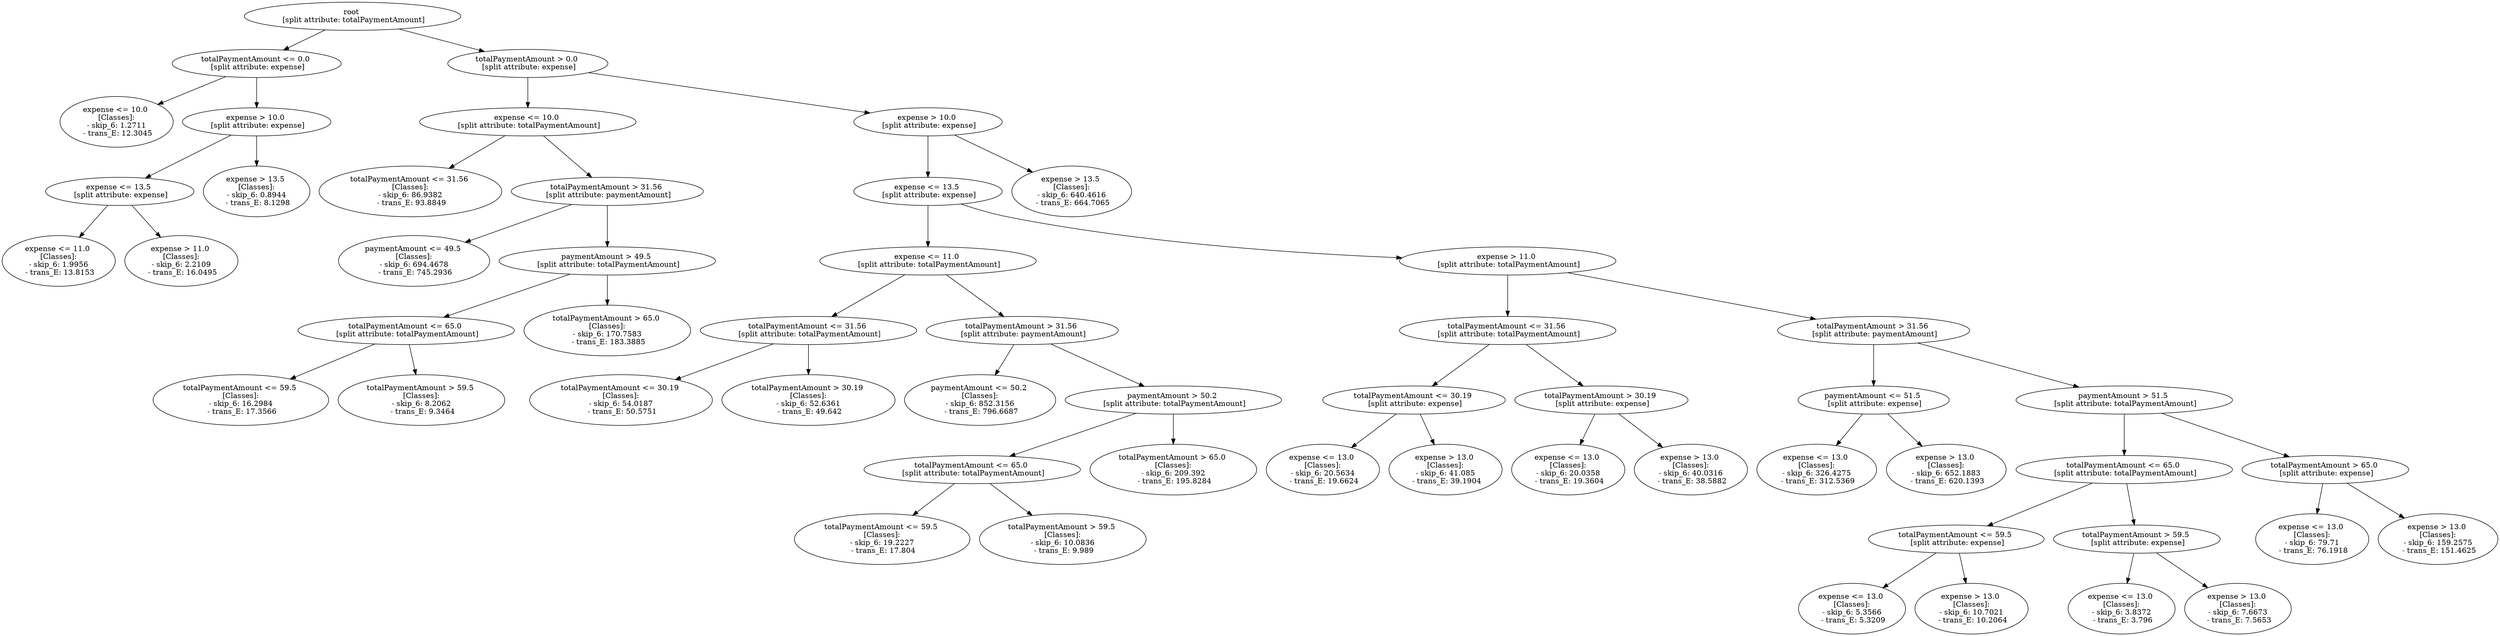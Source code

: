 // Road_Traffic_Fine_Management_Process-p_7-3
digraph "Road_Traffic_Fine_Management_Process-p_7-3" {
	"67932bca-6ba9-4624-ab59-d4c22caf3394" [label="root 
 [split attribute: totalPaymentAmount]"]
	"115f0de0-4d8f-452f-a6dd-c9e07009e4ac" [label="totalPaymentAmount <= 0.0 
 [split attribute: expense]"]
	"67932bca-6ba9-4624-ab59-d4c22caf3394" -> "115f0de0-4d8f-452f-a6dd-c9e07009e4ac"
	"a9ca6e56-a00a-4725-83db-5a06ae64d4d9" [label="expense <= 10.0 
 [Classes]: 
 - skip_6: 1.2711 
 - trans_E: 12.3045"]
	"115f0de0-4d8f-452f-a6dd-c9e07009e4ac" -> "a9ca6e56-a00a-4725-83db-5a06ae64d4d9"
	"75322f40-cbdd-4b9c-bde9-1854907911c7" [label="expense > 10.0 
 [split attribute: expense]"]
	"115f0de0-4d8f-452f-a6dd-c9e07009e4ac" -> "75322f40-cbdd-4b9c-bde9-1854907911c7"
	"d7057bc3-8f4c-4c99-bb28-c35086ed954e" [label="expense <= 13.5 
 [split attribute: expense]"]
	"75322f40-cbdd-4b9c-bde9-1854907911c7" -> "d7057bc3-8f4c-4c99-bb28-c35086ed954e"
	"3ab43045-12a1-47dd-84ee-113adcd6d154" [label="expense <= 11.0 
 [Classes]: 
 - skip_6: 1.9956 
 - trans_E: 13.8153"]
	"d7057bc3-8f4c-4c99-bb28-c35086ed954e" -> "3ab43045-12a1-47dd-84ee-113adcd6d154"
	"30e5df18-feb1-4264-9fca-8465ac60eaa3" [label="expense > 11.0 
 [Classes]: 
 - skip_6: 2.2109 
 - trans_E: 16.0495"]
	"d7057bc3-8f4c-4c99-bb28-c35086ed954e" -> "30e5df18-feb1-4264-9fca-8465ac60eaa3"
	"fc4b90b9-80e9-4fb8-9b1d-8398fe319a50" [label="expense > 13.5 
 [Classes]: 
 - skip_6: 0.8944 
 - trans_E: 8.1298"]
	"75322f40-cbdd-4b9c-bde9-1854907911c7" -> "fc4b90b9-80e9-4fb8-9b1d-8398fe319a50"
	"0065fcb0-986f-4d96-ab47-e863fc16cfb8" [label="totalPaymentAmount > 0.0 
 [split attribute: expense]"]
	"67932bca-6ba9-4624-ab59-d4c22caf3394" -> "0065fcb0-986f-4d96-ab47-e863fc16cfb8"
	"3ada0974-ffd7-488f-89dd-5a0e137db914" [label="expense <= 10.0 
 [split attribute: totalPaymentAmount]"]
	"0065fcb0-986f-4d96-ab47-e863fc16cfb8" -> "3ada0974-ffd7-488f-89dd-5a0e137db914"
	"4e78d0d8-436f-477d-b4e9-f7f9cfab47eb" [label="totalPaymentAmount <= 31.56 
 [Classes]: 
 - skip_6: 86.9382 
 - trans_E: 93.8849"]
	"3ada0974-ffd7-488f-89dd-5a0e137db914" -> "4e78d0d8-436f-477d-b4e9-f7f9cfab47eb"
	"226d9b28-0e1f-4346-a181-5c942c227914" [label="totalPaymentAmount > 31.56 
 [split attribute: paymentAmount]"]
	"3ada0974-ffd7-488f-89dd-5a0e137db914" -> "226d9b28-0e1f-4346-a181-5c942c227914"
	"62aee648-26b2-412c-8228-02e093beae79" [label="paymentAmount <= 49.5 
 [Classes]: 
 - skip_6: 694.4678 
 - trans_E: 745.2936"]
	"226d9b28-0e1f-4346-a181-5c942c227914" -> "62aee648-26b2-412c-8228-02e093beae79"
	"5d06fb0c-ed3f-4758-ae0f-b4cd9b7dd67a" [label="paymentAmount > 49.5 
 [split attribute: totalPaymentAmount]"]
	"226d9b28-0e1f-4346-a181-5c942c227914" -> "5d06fb0c-ed3f-4758-ae0f-b4cd9b7dd67a"
	"49adf5ee-c815-433a-8d61-901b0aa35246" [label="totalPaymentAmount <= 65.0 
 [split attribute: totalPaymentAmount]"]
	"5d06fb0c-ed3f-4758-ae0f-b4cd9b7dd67a" -> "49adf5ee-c815-433a-8d61-901b0aa35246"
	"62a39e5d-e6b1-4842-af6f-5cd4d905a8d5" [label="totalPaymentAmount <= 59.5 
 [Classes]: 
 - skip_6: 16.2984 
 - trans_E: 17.3566"]
	"49adf5ee-c815-433a-8d61-901b0aa35246" -> "62a39e5d-e6b1-4842-af6f-5cd4d905a8d5"
	"a2af798b-b676-4b78-91c0-cbdf1665b739" [label="totalPaymentAmount > 59.5 
 [Classes]: 
 - skip_6: 8.2062 
 - trans_E: 9.3464"]
	"49adf5ee-c815-433a-8d61-901b0aa35246" -> "a2af798b-b676-4b78-91c0-cbdf1665b739"
	"4c411ab3-6444-45a0-9dd9-c90a55fc3d98" [label="totalPaymentAmount > 65.0 
 [Classes]: 
 - skip_6: 170.7583 
 - trans_E: 183.3885"]
	"5d06fb0c-ed3f-4758-ae0f-b4cd9b7dd67a" -> "4c411ab3-6444-45a0-9dd9-c90a55fc3d98"
	"567da191-7704-4689-977d-6189d69d549c" [label="expense > 10.0 
 [split attribute: expense]"]
	"0065fcb0-986f-4d96-ab47-e863fc16cfb8" -> "567da191-7704-4689-977d-6189d69d549c"
	"6c3cfa53-6396-42e6-95af-931b7767a8b2" [label="expense <= 13.5 
 [split attribute: expense]"]
	"567da191-7704-4689-977d-6189d69d549c" -> "6c3cfa53-6396-42e6-95af-931b7767a8b2"
	"63a7d34f-1c12-4aca-a938-c49ea45c14e8" [label="expense <= 11.0 
 [split attribute: totalPaymentAmount]"]
	"6c3cfa53-6396-42e6-95af-931b7767a8b2" -> "63a7d34f-1c12-4aca-a938-c49ea45c14e8"
	"85fe223f-c312-4763-8df5-b601b1095c98" [label="totalPaymentAmount <= 31.56 
 [split attribute: totalPaymentAmount]"]
	"63a7d34f-1c12-4aca-a938-c49ea45c14e8" -> "85fe223f-c312-4763-8df5-b601b1095c98"
	"73c33e47-773e-4b25-af1c-f949f4b27a08" [label="totalPaymentAmount <= 30.19 
 [Classes]: 
 - skip_6: 54.0187 
 - trans_E: 50.5751"]
	"85fe223f-c312-4763-8df5-b601b1095c98" -> "73c33e47-773e-4b25-af1c-f949f4b27a08"
	"c65f6b9d-5a04-441b-b381-5c80783c8a82" [label="totalPaymentAmount > 30.19 
 [Classes]: 
 - skip_6: 52.6361 
 - trans_E: 49.642"]
	"85fe223f-c312-4763-8df5-b601b1095c98" -> "c65f6b9d-5a04-441b-b381-5c80783c8a82"
	"8e741b9c-2cda-4664-bece-1c34001ed923" [label="totalPaymentAmount > 31.56 
 [split attribute: paymentAmount]"]
	"63a7d34f-1c12-4aca-a938-c49ea45c14e8" -> "8e741b9c-2cda-4664-bece-1c34001ed923"
	"a4c3c6bc-df18-4f19-9163-7bbab9001f07" [label="paymentAmount <= 50.2 
 [Classes]: 
 - skip_6: 852.3156 
 - trans_E: 796.6687"]
	"8e741b9c-2cda-4664-bece-1c34001ed923" -> "a4c3c6bc-df18-4f19-9163-7bbab9001f07"
	"06295ad0-b982-49bd-baee-18a035a978a7" [label="paymentAmount > 50.2 
 [split attribute: totalPaymentAmount]"]
	"8e741b9c-2cda-4664-bece-1c34001ed923" -> "06295ad0-b982-49bd-baee-18a035a978a7"
	"37ff1d9a-6056-43fd-ad67-fdac0df39619" [label="totalPaymentAmount <= 65.0 
 [split attribute: totalPaymentAmount]"]
	"06295ad0-b982-49bd-baee-18a035a978a7" -> "37ff1d9a-6056-43fd-ad67-fdac0df39619"
	"d4378919-b827-41c9-bf4a-38c16ce129d2" [label="totalPaymentAmount <= 59.5 
 [Classes]: 
 - skip_6: 19.2227 
 - trans_E: 17.804"]
	"37ff1d9a-6056-43fd-ad67-fdac0df39619" -> "d4378919-b827-41c9-bf4a-38c16ce129d2"
	"0144f882-953e-4d5d-ac0e-8652859e03d2" [label="totalPaymentAmount > 59.5 
 [Classes]: 
 - skip_6: 10.0836 
 - trans_E: 9.989"]
	"37ff1d9a-6056-43fd-ad67-fdac0df39619" -> "0144f882-953e-4d5d-ac0e-8652859e03d2"
	"a1aa867f-d5a1-43a6-bb47-356f504d2df4" [label="totalPaymentAmount > 65.0 
 [Classes]: 
 - skip_6: 209.392 
 - trans_E: 195.8284"]
	"06295ad0-b982-49bd-baee-18a035a978a7" -> "a1aa867f-d5a1-43a6-bb47-356f504d2df4"
	"348ed9c2-b631-4959-b5e9-c32520ce8d71" [label="expense > 11.0 
 [split attribute: totalPaymentAmount]"]
	"6c3cfa53-6396-42e6-95af-931b7767a8b2" -> "348ed9c2-b631-4959-b5e9-c32520ce8d71"
	"b40c064f-9d3b-458b-a3d6-5063d275d1e2" [label="totalPaymentAmount <= 31.56 
 [split attribute: totalPaymentAmount]"]
	"348ed9c2-b631-4959-b5e9-c32520ce8d71" -> "b40c064f-9d3b-458b-a3d6-5063d275d1e2"
	"12f5ce0d-9dd3-4c7b-be57-1c1a3c69ef9d" [label="totalPaymentAmount <= 30.19 
 [split attribute: expense]"]
	"b40c064f-9d3b-458b-a3d6-5063d275d1e2" -> "12f5ce0d-9dd3-4c7b-be57-1c1a3c69ef9d"
	"c09a6ed1-6a39-4162-8158-bec3113c7784" [label="expense <= 13.0 
 [Classes]: 
 - skip_6: 20.5634 
 - trans_E: 19.6624"]
	"12f5ce0d-9dd3-4c7b-be57-1c1a3c69ef9d" -> "c09a6ed1-6a39-4162-8158-bec3113c7784"
	"9210f40a-aeac-4e43-a7d2-4c977404fb63" [label="expense > 13.0 
 [Classes]: 
 - skip_6: 41.085 
 - trans_E: 39.1904"]
	"12f5ce0d-9dd3-4c7b-be57-1c1a3c69ef9d" -> "9210f40a-aeac-4e43-a7d2-4c977404fb63"
	"89a9fe52-63fe-47a1-bffa-23a727215642" [label="totalPaymentAmount > 30.19 
 [split attribute: expense]"]
	"b40c064f-9d3b-458b-a3d6-5063d275d1e2" -> "89a9fe52-63fe-47a1-bffa-23a727215642"
	"94f98697-478b-48d5-a559-64484241af04" [label="expense <= 13.0 
 [Classes]: 
 - skip_6: 20.0358 
 - trans_E: 19.3604"]
	"89a9fe52-63fe-47a1-bffa-23a727215642" -> "94f98697-478b-48d5-a559-64484241af04"
	"4f31bd43-7469-4708-a0cd-8d75f622cbb3" [label="expense > 13.0 
 [Classes]: 
 - skip_6: 40.0316 
 - trans_E: 38.5882"]
	"89a9fe52-63fe-47a1-bffa-23a727215642" -> "4f31bd43-7469-4708-a0cd-8d75f622cbb3"
	"c286ad72-73c2-4bcf-b0ab-08f2e69102cf" [label="totalPaymentAmount > 31.56 
 [split attribute: paymentAmount]"]
	"348ed9c2-b631-4959-b5e9-c32520ce8d71" -> "c286ad72-73c2-4bcf-b0ab-08f2e69102cf"
	"dd802f00-86b6-49f2-b5e6-4ff8c842e5b5" [label="paymentAmount <= 51.5 
 [split attribute: expense]"]
	"c286ad72-73c2-4bcf-b0ab-08f2e69102cf" -> "dd802f00-86b6-49f2-b5e6-4ff8c842e5b5"
	"52a2f001-ecb4-41d0-a8bc-906e86f64889" [label="expense <= 13.0 
 [Classes]: 
 - skip_6: 326.4275 
 - trans_E: 312.5369"]
	"dd802f00-86b6-49f2-b5e6-4ff8c842e5b5" -> "52a2f001-ecb4-41d0-a8bc-906e86f64889"
	"216c4fd8-00ec-4855-bf0d-4ce2d5415173" [label="expense > 13.0 
 [Classes]: 
 - skip_6: 652.1883 
 - trans_E: 620.1393"]
	"dd802f00-86b6-49f2-b5e6-4ff8c842e5b5" -> "216c4fd8-00ec-4855-bf0d-4ce2d5415173"
	"9c09f1cc-c45d-472d-8115-e8e484e2a5fc" [label="paymentAmount > 51.5 
 [split attribute: totalPaymentAmount]"]
	"c286ad72-73c2-4bcf-b0ab-08f2e69102cf" -> "9c09f1cc-c45d-472d-8115-e8e484e2a5fc"
	"a6a7d056-814f-47bc-b850-167a81258184" [label="totalPaymentAmount <= 65.0 
 [split attribute: totalPaymentAmount]"]
	"9c09f1cc-c45d-472d-8115-e8e484e2a5fc" -> "a6a7d056-814f-47bc-b850-167a81258184"
	"395d9562-d679-491d-9714-5f48da2badcd" [label="totalPaymentAmount <= 59.5 
 [split attribute: expense]"]
	"a6a7d056-814f-47bc-b850-167a81258184" -> "395d9562-d679-491d-9714-5f48da2badcd"
	"2cd36ef3-8e5e-4177-bb90-06674912a4af" [label="expense <= 13.0 
 [Classes]: 
 - skip_6: 5.3566 
 - trans_E: 5.3209"]
	"395d9562-d679-491d-9714-5f48da2badcd" -> "2cd36ef3-8e5e-4177-bb90-06674912a4af"
	"85e829d6-f51f-4b57-8629-ec78054780df" [label="expense > 13.0 
 [Classes]: 
 - skip_6: 10.7021 
 - trans_E: 10.2064"]
	"395d9562-d679-491d-9714-5f48da2badcd" -> "85e829d6-f51f-4b57-8629-ec78054780df"
	"e9d679b3-3801-42a4-a859-1f6116755d26" [label="totalPaymentAmount > 59.5 
 [split attribute: expense]"]
	"a6a7d056-814f-47bc-b850-167a81258184" -> "e9d679b3-3801-42a4-a859-1f6116755d26"
	"28fa605a-0556-4319-a2c2-e050c6ff8155" [label="expense <= 13.0 
 [Classes]: 
 - skip_6: 3.8372 
 - trans_E: 3.796"]
	"e9d679b3-3801-42a4-a859-1f6116755d26" -> "28fa605a-0556-4319-a2c2-e050c6ff8155"
	"df96ff07-2f46-4207-9cb5-3d5f690f1b04" [label="expense > 13.0 
 [Classes]: 
 - skip_6: 7.6673 
 - trans_E: 7.5653"]
	"e9d679b3-3801-42a4-a859-1f6116755d26" -> "df96ff07-2f46-4207-9cb5-3d5f690f1b04"
	"152798b9-88ee-4f6b-b35a-f6956a75d02b" [label="totalPaymentAmount > 65.0 
 [split attribute: expense]"]
	"9c09f1cc-c45d-472d-8115-e8e484e2a5fc" -> "152798b9-88ee-4f6b-b35a-f6956a75d02b"
	"a3f537dd-2ba3-4eb9-966c-e3c5d12b5d9d" [label="expense <= 13.0 
 [Classes]: 
 - skip_6: 79.71 
 - trans_E: 76.1918"]
	"152798b9-88ee-4f6b-b35a-f6956a75d02b" -> "a3f537dd-2ba3-4eb9-966c-e3c5d12b5d9d"
	"3b225ff5-37df-403b-9ef0-ccb849e53567" [label="expense > 13.0 
 [Classes]: 
 - skip_6: 159.2575 
 - trans_E: 151.4625"]
	"152798b9-88ee-4f6b-b35a-f6956a75d02b" -> "3b225ff5-37df-403b-9ef0-ccb849e53567"
	"08512a85-96e4-4015-8408-3bfd4b458c96" [label="expense > 13.5 
 [Classes]: 
 - skip_6: 640.4616 
 - trans_E: 664.7065"]
	"567da191-7704-4689-977d-6189d69d549c" -> "08512a85-96e4-4015-8408-3bfd4b458c96"
}
